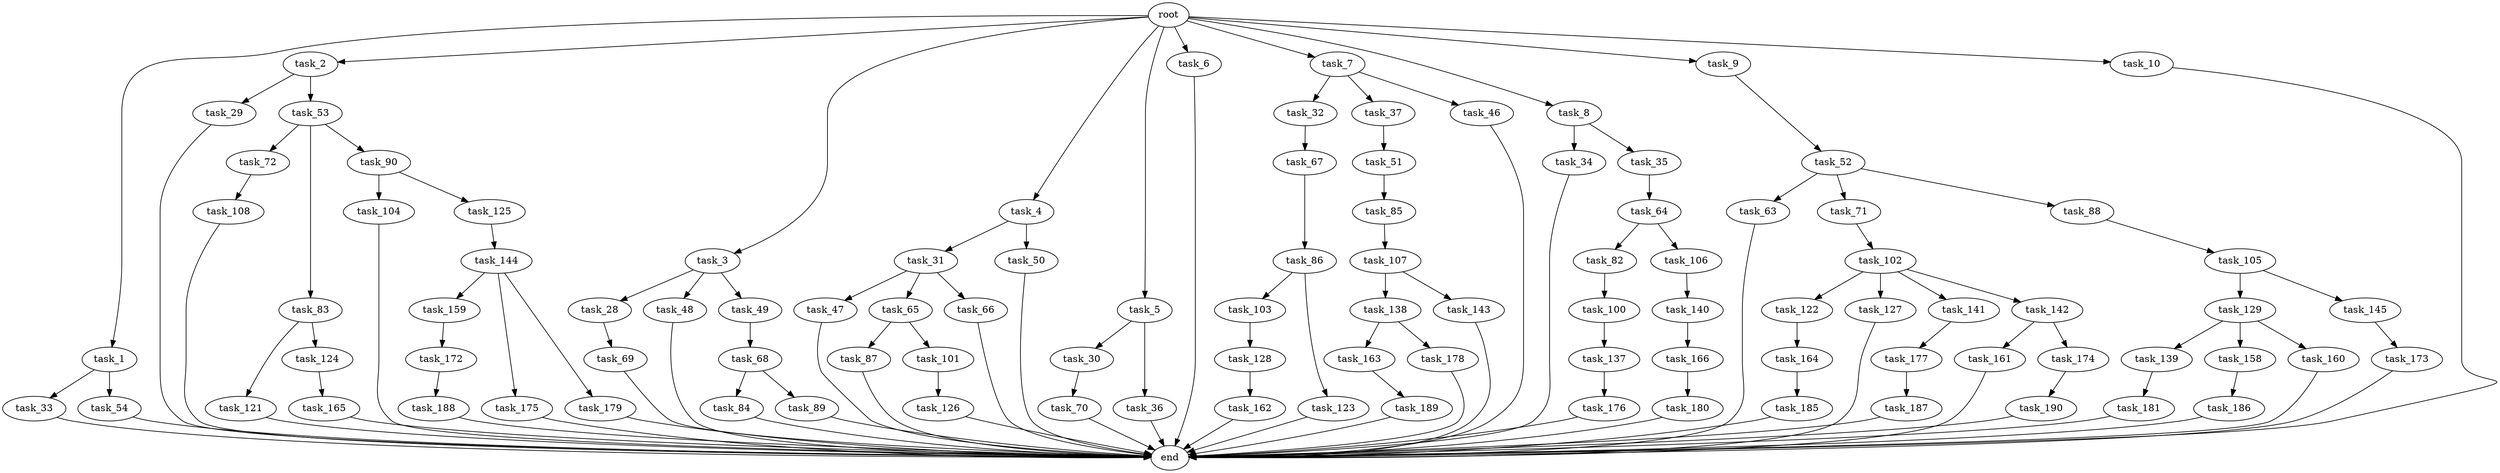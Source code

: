digraph G {
  root [size="0.000000"];
  task_1 [size="102.400000"];
  task_2 [size="102.400000"];
  task_3 [size="102.400000"];
  task_4 [size="102.400000"];
  task_5 [size="102.400000"];
  task_6 [size="102.400000"];
  task_7 [size="102.400000"];
  task_8 [size="102.400000"];
  task_9 [size="102.400000"];
  task_10 [size="102.400000"];
  task_28 [size="21474836480.000000"];
  task_29 [size="30923764531.200001"];
  task_30 [size="3435973836.800000"];
  task_31 [size="69578470195.199997"];
  task_32 [size="13743895347.200001"];
  task_33 [size="30923764531.200001"];
  task_34 [size="54975581388.800003"];
  task_35 [size="54975581388.800003"];
  task_36 [size="3435973836.800000"];
  task_37 [size="13743895347.200001"];
  task_46 [size="13743895347.200001"];
  task_47 [size="21474836480.000000"];
  task_48 [size="21474836480.000000"];
  task_49 [size="21474836480.000000"];
  task_50 [size="69578470195.199997"];
  task_51 [size="13743895347.200001"];
  task_52 [size="21474836480.000000"];
  task_53 [size="30923764531.200001"];
  task_54 [size="30923764531.200001"];
  task_63 [size="54975581388.800003"];
  task_64 [size="85899345920.000000"];
  task_65 [size="21474836480.000000"];
  task_66 [size="21474836480.000000"];
  task_67 [size="42090679500.800003"];
  task_68 [size="42090679500.800003"];
  task_69 [size="13743895347.200001"];
  task_70 [size="42090679500.800003"];
  task_71 [size="54975581388.800003"];
  task_72 [size="69578470195.199997"];
  task_82 [size="85899345920.000000"];
  task_83 [size="69578470195.199997"];
  task_84 [size="7730941132.800000"];
  task_85 [size="3435973836.800000"];
  task_86 [size="13743895347.200001"];
  task_87 [size="3435973836.800000"];
  task_88 [size="54975581388.800003"];
  task_89 [size="7730941132.800000"];
  task_90 [size="69578470195.199997"];
  task_100 [size="42090679500.800003"];
  task_101 [size="3435973836.800000"];
  task_102 [size="69578470195.199997"];
  task_103 [size="13743895347.200001"];
  task_104 [size="85899345920.000000"];
  task_105 [size="42090679500.800003"];
  task_106 [size="85899345920.000000"];
  task_107 [size="42090679500.800003"];
  task_108 [size="42090679500.800003"];
  task_121 [size="42090679500.800003"];
  task_122 [size="13743895347.200001"];
  task_123 [size="13743895347.200001"];
  task_124 [size="42090679500.800003"];
  task_125 [size="85899345920.000000"];
  task_126 [size="54975581388.800003"];
  task_127 [size="13743895347.200001"];
  task_128 [size="42090679500.800003"];
  task_129 [size="54975581388.800003"];
  task_137 [size="13743895347.200001"];
  task_138 [size="30923764531.200001"];
  task_139 [size="21474836480.000000"];
  task_140 [size="69578470195.199997"];
  task_141 [size="13743895347.200001"];
  task_142 [size="13743895347.200001"];
  task_143 [size="30923764531.200001"];
  task_144 [size="13743895347.200001"];
  task_145 [size="54975581388.800003"];
  task_158 [size="21474836480.000000"];
  task_159 [size="85899345920.000000"];
  task_160 [size="21474836480.000000"];
  task_161 [size="30923764531.200001"];
  task_162 [size="21474836480.000000"];
  task_163 [size="42090679500.800003"];
  task_164 [size="42090679500.800003"];
  task_165 [size="3435973836.800000"];
  task_166 [size="85899345920.000000"];
  task_172 [size="30923764531.200001"];
  task_173 [size="85899345920.000000"];
  task_174 [size="30923764531.200001"];
  task_175 [size="85899345920.000000"];
  task_176 [size="13743895347.200001"];
  task_177 [size="21474836480.000000"];
  task_178 [size="42090679500.800003"];
  task_179 [size="85899345920.000000"];
  task_180 [size="3435973836.800000"];
  task_181 [size="69578470195.199997"];
  task_185 [size="42090679500.800003"];
  task_186 [size="13743895347.200001"];
  task_187 [size="69578470195.199997"];
  task_188 [size="69578470195.199997"];
  task_189 [size="21474836480.000000"];
  task_190 [size="85899345920.000000"];
  end [size="0.000000"];

  root -> task_1 [size="1.000000"];
  root -> task_2 [size="1.000000"];
  root -> task_3 [size="1.000000"];
  root -> task_4 [size="1.000000"];
  root -> task_5 [size="1.000000"];
  root -> task_6 [size="1.000000"];
  root -> task_7 [size="1.000000"];
  root -> task_8 [size="1.000000"];
  root -> task_9 [size="1.000000"];
  root -> task_10 [size="1.000000"];
  task_1 -> task_33 [size="301989888.000000"];
  task_1 -> task_54 [size="301989888.000000"];
  task_2 -> task_29 [size="301989888.000000"];
  task_2 -> task_53 [size="301989888.000000"];
  task_3 -> task_28 [size="209715200.000000"];
  task_3 -> task_48 [size="209715200.000000"];
  task_3 -> task_49 [size="209715200.000000"];
  task_4 -> task_31 [size="679477248.000000"];
  task_4 -> task_50 [size="679477248.000000"];
  task_5 -> task_30 [size="33554432.000000"];
  task_5 -> task_36 [size="33554432.000000"];
  task_6 -> end [size="1.000000"];
  task_7 -> task_32 [size="134217728.000000"];
  task_7 -> task_37 [size="134217728.000000"];
  task_7 -> task_46 [size="134217728.000000"];
  task_8 -> task_34 [size="536870912.000000"];
  task_8 -> task_35 [size="536870912.000000"];
  task_9 -> task_52 [size="209715200.000000"];
  task_10 -> end [size="1.000000"];
  task_28 -> task_69 [size="134217728.000000"];
  task_29 -> end [size="1.000000"];
  task_30 -> task_70 [size="411041792.000000"];
  task_31 -> task_47 [size="209715200.000000"];
  task_31 -> task_65 [size="209715200.000000"];
  task_31 -> task_66 [size="209715200.000000"];
  task_32 -> task_67 [size="411041792.000000"];
  task_33 -> end [size="1.000000"];
  task_34 -> end [size="1.000000"];
  task_35 -> task_64 [size="838860800.000000"];
  task_36 -> end [size="1.000000"];
  task_37 -> task_51 [size="134217728.000000"];
  task_46 -> end [size="1.000000"];
  task_47 -> end [size="1.000000"];
  task_48 -> end [size="1.000000"];
  task_49 -> task_68 [size="411041792.000000"];
  task_50 -> end [size="1.000000"];
  task_51 -> task_85 [size="33554432.000000"];
  task_52 -> task_63 [size="536870912.000000"];
  task_52 -> task_71 [size="536870912.000000"];
  task_52 -> task_88 [size="536870912.000000"];
  task_53 -> task_72 [size="679477248.000000"];
  task_53 -> task_83 [size="679477248.000000"];
  task_53 -> task_90 [size="679477248.000000"];
  task_54 -> end [size="1.000000"];
  task_63 -> end [size="1.000000"];
  task_64 -> task_82 [size="838860800.000000"];
  task_64 -> task_106 [size="838860800.000000"];
  task_65 -> task_87 [size="33554432.000000"];
  task_65 -> task_101 [size="33554432.000000"];
  task_66 -> end [size="1.000000"];
  task_67 -> task_86 [size="134217728.000000"];
  task_68 -> task_84 [size="75497472.000000"];
  task_68 -> task_89 [size="75497472.000000"];
  task_69 -> end [size="1.000000"];
  task_70 -> end [size="1.000000"];
  task_71 -> task_102 [size="679477248.000000"];
  task_72 -> task_108 [size="411041792.000000"];
  task_82 -> task_100 [size="411041792.000000"];
  task_83 -> task_121 [size="411041792.000000"];
  task_83 -> task_124 [size="411041792.000000"];
  task_84 -> end [size="1.000000"];
  task_85 -> task_107 [size="411041792.000000"];
  task_86 -> task_103 [size="134217728.000000"];
  task_86 -> task_123 [size="134217728.000000"];
  task_87 -> end [size="1.000000"];
  task_88 -> task_105 [size="411041792.000000"];
  task_89 -> end [size="1.000000"];
  task_90 -> task_104 [size="838860800.000000"];
  task_90 -> task_125 [size="838860800.000000"];
  task_100 -> task_137 [size="134217728.000000"];
  task_101 -> task_126 [size="536870912.000000"];
  task_102 -> task_122 [size="134217728.000000"];
  task_102 -> task_127 [size="134217728.000000"];
  task_102 -> task_141 [size="134217728.000000"];
  task_102 -> task_142 [size="134217728.000000"];
  task_103 -> task_128 [size="411041792.000000"];
  task_104 -> end [size="1.000000"];
  task_105 -> task_129 [size="536870912.000000"];
  task_105 -> task_145 [size="536870912.000000"];
  task_106 -> task_140 [size="679477248.000000"];
  task_107 -> task_138 [size="301989888.000000"];
  task_107 -> task_143 [size="301989888.000000"];
  task_108 -> end [size="1.000000"];
  task_121 -> end [size="1.000000"];
  task_122 -> task_164 [size="411041792.000000"];
  task_123 -> end [size="1.000000"];
  task_124 -> task_165 [size="33554432.000000"];
  task_125 -> task_144 [size="134217728.000000"];
  task_126 -> end [size="1.000000"];
  task_127 -> end [size="1.000000"];
  task_128 -> task_162 [size="209715200.000000"];
  task_129 -> task_139 [size="209715200.000000"];
  task_129 -> task_158 [size="209715200.000000"];
  task_129 -> task_160 [size="209715200.000000"];
  task_137 -> task_176 [size="134217728.000000"];
  task_138 -> task_163 [size="411041792.000000"];
  task_138 -> task_178 [size="411041792.000000"];
  task_139 -> task_181 [size="679477248.000000"];
  task_140 -> task_166 [size="838860800.000000"];
  task_141 -> task_177 [size="209715200.000000"];
  task_142 -> task_161 [size="301989888.000000"];
  task_142 -> task_174 [size="301989888.000000"];
  task_143 -> end [size="1.000000"];
  task_144 -> task_159 [size="838860800.000000"];
  task_144 -> task_175 [size="838860800.000000"];
  task_144 -> task_179 [size="838860800.000000"];
  task_145 -> task_173 [size="838860800.000000"];
  task_158 -> task_186 [size="134217728.000000"];
  task_159 -> task_172 [size="301989888.000000"];
  task_160 -> end [size="1.000000"];
  task_161 -> end [size="1.000000"];
  task_162 -> end [size="1.000000"];
  task_163 -> task_189 [size="209715200.000000"];
  task_164 -> task_185 [size="411041792.000000"];
  task_165 -> end [size="1.000000"];
  task_166 -> task_180 [size="33554432.000000"];
  task_172 -> task_188 [size="679477248.000000"];
  task_173 -> end [size="1.000000"];
  task_174 -> task_190 [size="838860800.000000"];
  task_175 -> end [size="1.000000"];
  task_176 -> end [size="1.000000"];
  task_177 -> task_187 [size="679477248.000000"];
  task_178 -> end [size="1.000000"];
  task_179 -> end [size="1.000000"];
  task_180 -> end [size="1.000000"];
  task_181 -> end [size="1.000000"];
  task_185 -> end [size="1.000000"];
  task_186 -> end [size="1.000000"];
  task_187 -> end [size="1.000000"];
  task_188 -> end [size="1.000000"];
  task_189 -> end [size="1.000000"];
  task_190 -> end [size="1.000000"];
}
